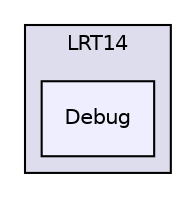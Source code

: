 digraph "PPC603gnu/LRT14/Debug" {
  compound=true
  node [ fontsize="10", fontname="Helvetica"];
  edge [ labelfontsize="10", labelfontname="Helvetica"];
  subgraph clusterdir_541a6a7a366f771c771764be7d2fa46a {
    graph [ bgcolor="#ddddee", pencolor="black", label="LRT14" fontname="Helvetica", fontsize="10", URL="dir_541a6a7a366f771c771764be7d2fa46a.html"]
  dir_4e3ef464e2fac2c939c54e14da1b3a7c [shape=box, label="Debug", style="filled", fillcolor="#eeeeff", pencolor="black", URL="dir_4e3ef464e2fac2c939c54e14da1b3a7c.html"];
  }
}
